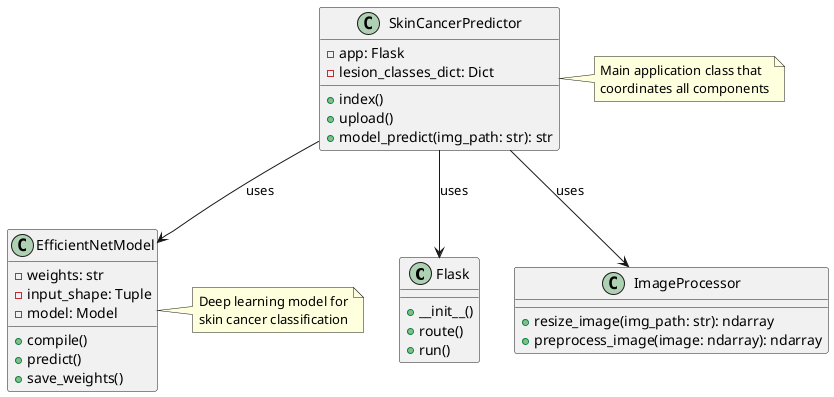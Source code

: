 @startuml Skin Cancer Prediction - Class Diagram

class Flask {
  + __init__()
  + route()
  + run()
}

class SkinCancerPredictor {
  - app: Flask
  - lesion_classes_dict: Dict
  + index()
  + upload()
  + model_predict(img_path: str): str
}

class EfficientNetModel {
  - weights: str
  - input_shape: Tuple
  - model: Model
  + compile()
  + predict()
  + save_weights()
}

class ImageProcessor {
  + resize_image(img_path: str): ndarray
  + preprocess_image(image: ndarray): ndarray
}

SkinCancerPredictor --> Flask: uses
SkinCancerPredictor --> EfficientNetModel: uses
SkinCancerPredictor --> ImageProcessor: uses

note right of SkinCancerPredictor
  Main application class that
  coordinates all components
end note

note right of EfficientNetModel
  Deep learning model for
  skin cancer classification
end note

@enduml 